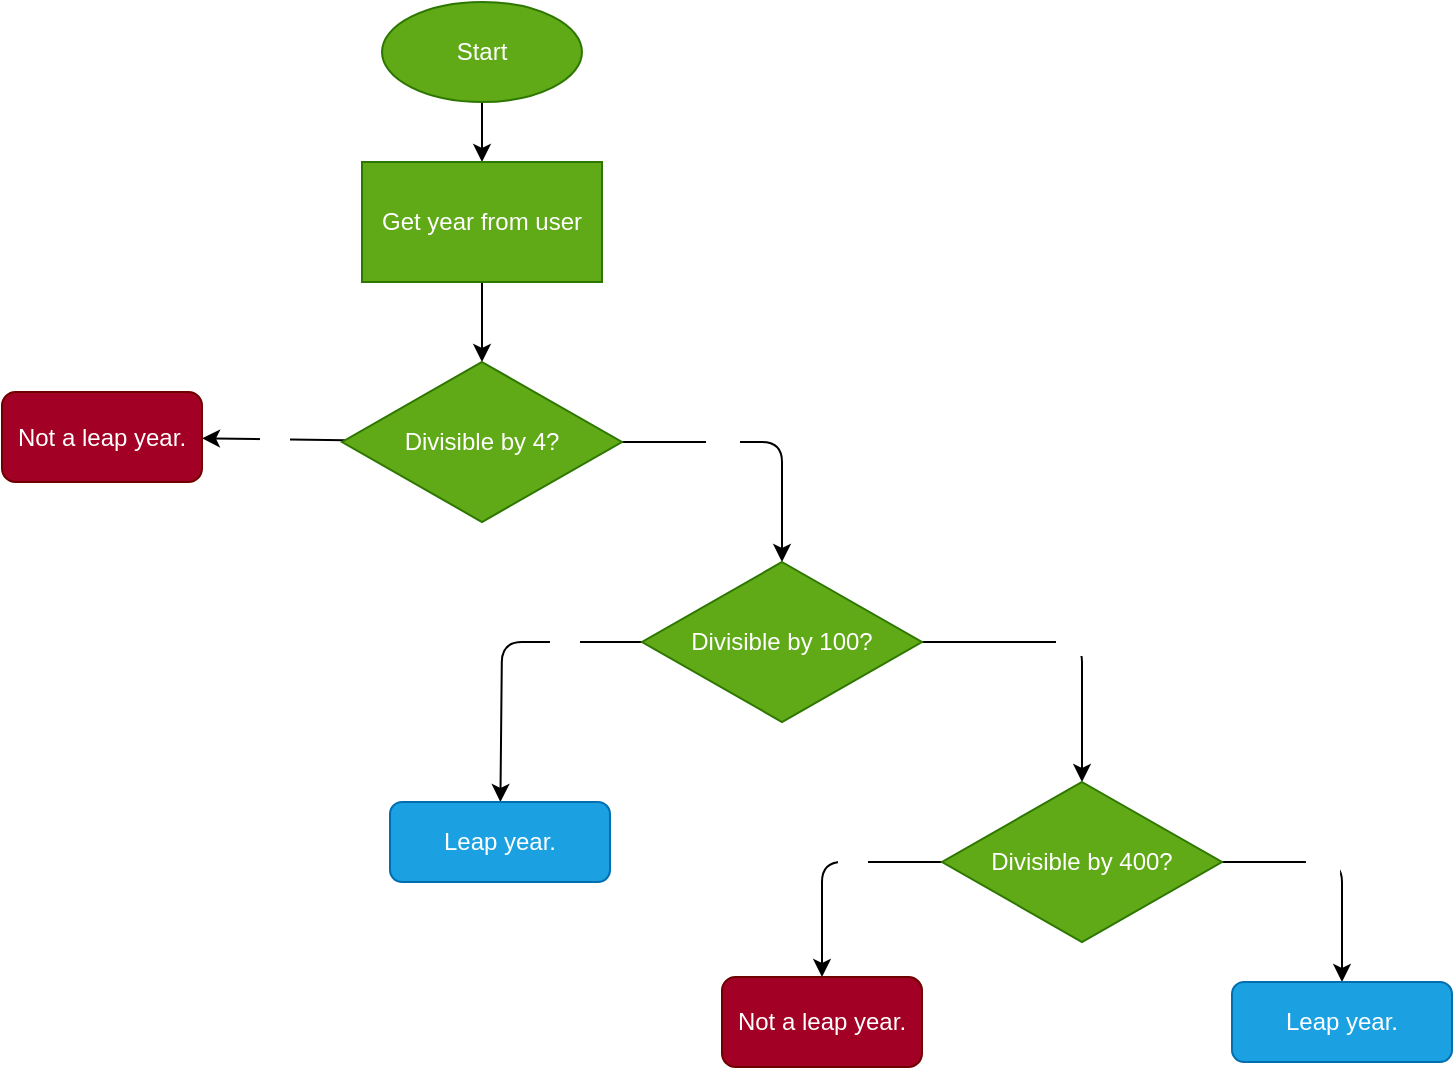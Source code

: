 <mxfile>
    <diagram id="vaYCTHVDvnIgaRPjvX64" name="Page-1">
        <mxGraphModel dx="595" dy="882" grid="1" gridSize="10" guides="1" tooltips="1" connect="1" arrows="1" fold="1" page="1" pageScale="1" pageWidth="850" pageHeight="1100" math="0" shadow="0">
            <root>
                <mxCell id="0"/>
                <mxCell id="1" parent="0"/>
                <mxCell id="4" value="" style="edgeStyle=none;html=1;fontColor=none;" edge="1" parent="1" source="2" target="3">
                    <mxGeometry relative="1" as="geometry"/>
                </mxCell>
                <mxCell id="2" value="Start" style="ellipse;whiteSpace=wrap;html=1;fillColor=#60a917;fontColor=#ffffff;strokeColor=#2D7600;" vertex="1" parent="1">
                    <mxGeometry x="330" y="30" width="100" height="50" as="geometry"/>
                </mxCell>
                <mxCell id="6" value="" style="edgeStyle=none;html=1;fontColor=none;" edge="1" parent="1" source="3" target="5">
                    <mxGeometry relative="1" as="geometry"/>
                </mxCell>
                <mxCell id="3" value="Get year from user" style="whiteSpace=wrap;html=1;fillColor=#60a917;strokeColor=#2D7600;fontColor=#ffffff;" vertex="1" parent="1">
                    <mxGeometry x="320" y="110" width="120" height="60" as="geometry"/>
                </mxCell>
                <mxCell id="8" value="&lt;font color=&quot;#ffffff&quot;&gt;No&lt;/font&gt;" style="edgeStyle=none;html=1;fontColor=none;" edge="1" parent="1" source="5" target="7">
                    <mxGeometry relative="1" as="geometry"/>
                </mxCell>
                <mxCell id="10" value="" style="edgeStyle=none;html=1;fontColor=#FFFFFF;entryX=0.5;entryY=0;entryDx=0;entryDy=0;" edge="1" parent="1" source="5" target="12">
                    <mxGeometry relative="1" as="geometry">
                        <mxPoint x="550" y="250" as="targetPoint"/>
                        <Array as="points">
                            <mxPoint x="530" y="250"/>
                        </Array>
                    </mxGeometry>
                </mxCell>
                <mxCell id="11" value="Yes" style="edgeLabel;html=1;align=center;verticalAlign=middle;resizable=0;points=[];fontColor=#FFFFFF;" vertex="1" connectable="0" parent="10">
                    <mxGeometry x="-0.286" y="-2" relative="1" as="geometry">
                        <mxPoint as="offset"/>
                    </mxGeometry>
                </mxCell>
                <mxCell id="5" value="Divisible by 4?" style="rhombus;whiteSpace=wrap;html=1;fillColor=#60a917;strokeColor=#2D7600;fontColor=#ffffff;" vertex="1" parent="1">
                    <mxGeometry x="310" y="210" width="140" height="80" as="geometry"/>
                </mxCell>
                <mxCell id="7" value="Not a leap year." style="rounded=1;whiteSpace=wrap;html=1;fillColor=#a20025;strokeColor=#6F0000;fontColor=#ffffff;" vertex="1" parent="1">
                    <mxGeometry x="140" y="225" width="100" height="45" as="geometry"/>
                </mxCell>
                <mxCell id="14" value="Yes" style="edgeStyle=none;html=1;fontColor=#FFFFFF;" edge="1" parent="1" source="12" target="13">
                    <mxGeometry relative="1" as="geometry">
                        <Array as="points">
                            <mxPoint x="680" y="350"/>
                        </Array>
                    </mxGeometry>
                </mxCell>
                <mxCell id="16" value="" style="edgeStyle=none;html=1;fontColor=#FFFFFF;" edge="1" parent="1" source="12" target="15">
                    <mxGeometry relative="1" as="geometry">
                        <Array as="points">
                            <mxPoint x="390" y="350"/>
                        </Array>
                    </mxGeometry>
                </mxCell>
                <mxCell id="17" value="No" style="edgeLabel;html=1;align=center;verticalAlign=middle;resizable=0;points=[];fontColor=#FFFFFF;" vertex="1" connectable="0" parent="16">
                    <mxGeometry x="-0.48" y="3" relative="1" as="geometry">
                        <mxPoint as="offset"/>
                    </mxGeometry>
                </mxCell>
                <mxCell id="12" value="Divisible by 100?" style="rhombus;whiteSpace=wrap;html=1;fillColor=#60a917;strokeColor=#2D7600;fontColor=#ffffff;" vertex="1" parent="1">
                    <mxGeometry x="460" y="310" width="140" height="80" as="geometry"/>
                </mxCell>
                <mxCell id="21" value="" style="edgeStyle=none;html=1;fontColor=#FFFFFF;entryX=0.5;entryY=0;entryDx=0;entryDy=0;" edge="1" parent="1" source="13" target="24">
                    <mxGeometry relative="1" as="geometry">
                        <mxPoint x="810" y="520" as="targetPoint"/>
                        <Array as="points">
                            <mxPoint x="810" y="460"/>
                        </Array>
                    </mxGeometry>
                </mxCell>
                <mxCell id="26" value="Yes" style="edgeLabel;html=1;align=center;verticalAlign=middle;resizable=0;points=[];fontColor=#FFFFFF;" vertex="1" connectable="0" parent="21">
                    <mxGeometry x="-0.167" y="-3" relative="1" as="geometry">
                        <mxPoint as="offset"/>
                    </mxGeometry>
                </mxCell>
                <mxCell id="23" value="" style="edgeStyle=none;html=1;fontColor=#FFFFFF;entryX=0.5;entryY=0;entryDx=0;entryDy=0;" edge="1" parent="1" source="13" target="25">
                    <mxGeometry relative="1" as="geometry">
                        <mxPoint x="593.333" y="520" as="targetPoint"/>
                        <Array as="points">
                            <mxPoint x="550" y="460"/>
                        </Array>
                    </mxGeometry>
                </mxCell>
                <mxCell id="27" value="No" style="edgeLabel;html=1;align=center;verticalAlign=middle;resizable=0;points=[];fontColor=#FFFFFF;" vertex="1" connectable="0" parent="23">
                    <mxGeometry x="-0.234" y="3" relative="1" as="geometry">
                        <mxPoint as="offset"/>
                    </mxGeometry>
                </mxCell>
                <mxCell id="13" value="Divisible by 400?" style="rhombus;whiteSpace=wrap;html=1;fillColor=#60a917;strokeColor=#2D7600;fontColor=#ffffff;" vertex="1" parent="1">
                    <mxGeometry x="610" y="420" width="140" height="80" as="geometry"/>
                </mxCell>
                <mxCell id="15" value="Leap year." style="rounded=1;whiteSpace=wrap;html=1;fillColor=#1ba1e2;strokeColor=#006EAF;fontColor=#ffffff;" vertex="1" parent="1">
                    <mxGeometry x="334" y="430" width="110" height="40" as="geometry"/>
                </mxCell>
                <mxCell id="24" value="Leap year." style="rounded=1;whiteSpace=wrap;html=1;fillColor=#1ba1e2;strokeColor=#006EAF;fontColor=#ffffff;" vertex="1" parent="1">
                    <mxGeometry x="755" y="520" width="110" height="40" as="geometry"/>
                </mxCell>
                <mxCell id="25" value="Not a leap year." style="rounded=1;whiteSpace=wrap;html=1;fillColor=#a20025;strokeColor=#6F0000;fontColor=#ffffff;" vertex="1" parent="1">
                    <mxGeometry x="500" y="517.5" width="100" height="45" as="geometry"/>
                </mxCell>
            </root>
        </mxGraphModel>
    </diagram>
</mxfile>